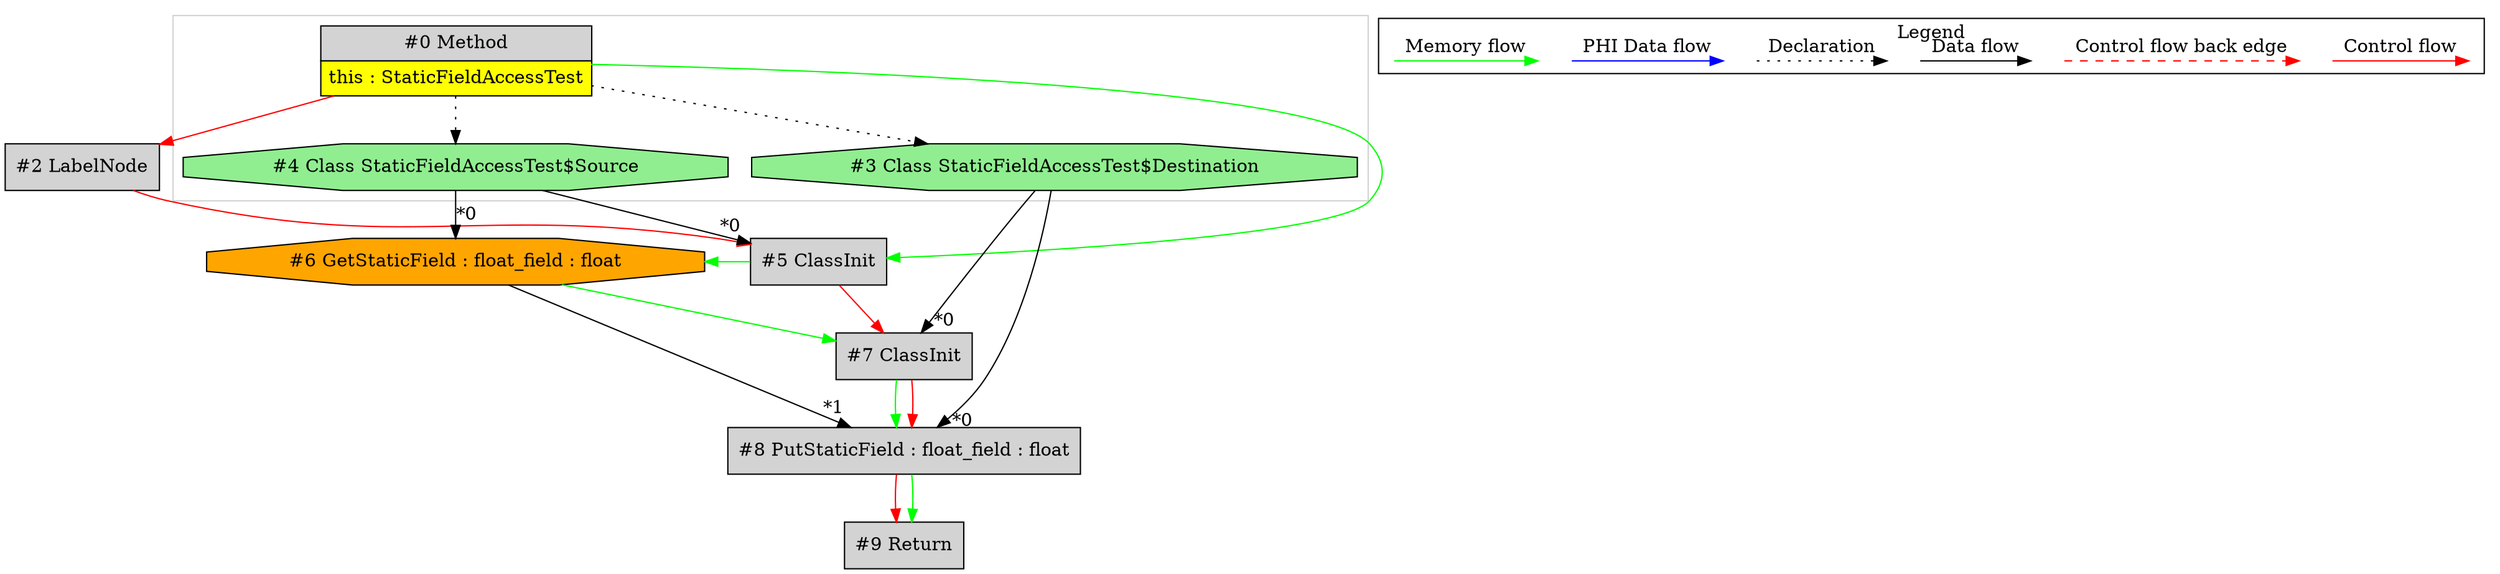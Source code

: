 digraph {
 ordering="in";
 node0[margin="0", label=<<table border="0" cellborder="1" cellspacing="0" cellpadding="5"><tr><td colspan="1">#0 Method</td></tr><tr><td port="prj1" bgcolor="yellow">this : StaticFieldAccessTest</td></tr></table>>,shape=none, fillcolor=lightgrey, style=filled];
 node2[label="#2 LabelNode",shape=box, fillcolor=lightgrey, style=filled];
 node0 -> node2[labeldistance=2, color=red, fontcolor=red];
 node5[label="#5 ClassInit",shape=box, fillcolor=lightgrey, style=filled];
 node4 -> node5[headlabel="*0", labeldistance=2];
 node0 -> node5[labeldistance=2, color=green, constraint=false];
 node2 -> node5[labeldistance=2, color=red, fontcolor=red];
 node4[label="#4 Class StaticFieldAccessTest$Source",shape=octagon, fillcolor=lightgreen, style=filled];
 node0 -> node4[style=dotted];
 node6[label="#6 GetStaticField : float_field : float",shape=octagon, fillcolor=orange, style=filled];
 node4 -> node6[headlabel="*0", labeldistance=2];
 node5 -> node6[labeldistance=2, color=green, constraint=false];
 node7[label="#7 ClassInit",shape=box, fillcolor=lightgrey, style=filled];
 node3 -> node7[headlabel="*0", labeldistance=2];
 node6 -> node7[labeldistance=2, color=green, constraint=false];
 node5 -> node7[labeldistance=2, color=red, fontcolor=red];
 node3[label="#3 Class StaticFieldAccessTest$Destination",shape=octagon, fillcolor=lightgreen, style=filled];
 node0 -> node3[style=dotted];
 node8[label="#8 PutStaticField : float_field : float",shape=box, fillcolor=lightgrey, style=filled];
 node3 -> node8[headlabel="*0", labeldistance=2];
 node6 -> node8[headlabel="*1", labeldistance=2];
 node7 -> node8[labeldistance=2, color=green, constraint=false];
 node7 -> node8[labeldistance=2, color=red, fontcolor=red];
 node9[label="#9 Return",shape=box, fillcolor=lightgrey, style=filled];
 node8 -> node9[labeldistance=2, color=red, fontcolor=red];
 node8 -> node9[labeldistance=2, color=green, constraint=false];
 subgraph cluster_0 {
  color=lightgray;
  node0;
  node3;
  node4;
 }
 subgraph cluster_000 {
  label = "Legend";
  node [shape=point]
  {
   rank=same;
   c0 [style = invis];
   c1 [style = invis];
   c2 [style = invis];
   c3 [style = invis];
   d0 [style = invis];
   d1 [style = invis];
   d2 [style = invis];
   d3 [style = invis];
   d4 [style = invis];
   d5 [style = invis];
   d6 [style = invis];
   d7 [style = invis];
  }
  c0 -> c1 [label="Control flow", style=solid, color=red]
  c2 -> c3 [label="Control flow back edge", style=dashed, color=red]
  d0 -> d1 [label="Data flow"]
  d2 -> d3 [label="Declaration", style=dotted]
  d4 -> d5 [label="PHI Data flow", color=blue]
  d6 -> d7 [label="Memory flow", color=green]
 }

}
